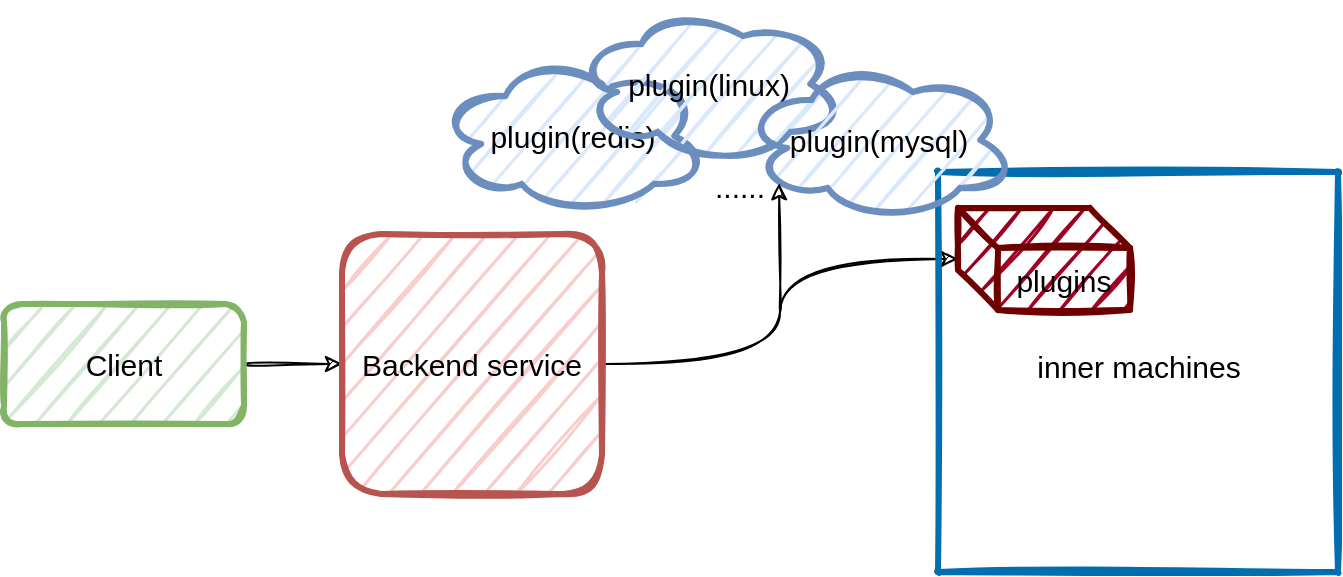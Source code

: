 <mxfile version="20.2.5" type="github">
  <diagram id="hC-IjQVMiCIxiW-yPiq5" name="Page-1">
    <mxGraphModel dx="782" dy="482" grid="0" gridSize="10" guides="1" tooltips="1" connect="1" arrows="1" fold="1" page="1" pageScale="1" pageWidth="1654" pageHeight="2336" math="0" shadow="0">
      <root>
        <mxCell id="0" />
        <mxCell id="1" parent="0" />
        <mxCell id="Xsw3Dskohj3E_546X5E0-4" value="" style="edgeStyle=orthogonalEdgeStyle;rounded=1;orthogonalLoop=1;jettySize=auto;html=1;fontSize=15;curved=1;sketch=1;" parent="1" source="Xsw3Dskohj3E_546X5E0-2" target="Xsw3Dskohj3E_546X5E0-3" edge="1">
          <mxGeometry relative="1" as="geometry" />
        </mxCell>
        <mxCell id="Xsw3Dskohj3E_546X5E0-2" value="Client" style="rounded=1;whiteSpace=wrap;html=1;strokeWidth=3;fontSize=15;fillColor=#d5e8d4;strokeColor=#82b366;sketch=1;" parent="1" vertex="1">
          <mxGeometry x="39" y="253" width="120" height="60" as="geometry" />
        </mxCell>
        <mxCell id="Xsw3Dskohj3E_546X5E0-13" style="edgeStyle=orthogonalEdgeStyle;rounded=1;orthogonalLoop=1;jettySize=auto;html=1;fontSize=15;curved=1;sketch=1;" parent="1" source="Xsw3Dskohj3E_546X5E0-3" target="Xsw3Dskohj3E_546X5E0-8" edge="1">
          <mxGeometry relative="1" as="geometry" />
        </mxCell>
        <mxCell id="Xsw3Dskohj3E_546X5E0-3" value="Backend service" style="whiteSpace=wrap;html=1;aspect=fixed;fontSize=15;strokeWidth=3;fillColor=#f8cecc;strokeColor=#b85450;sketch=1;rounded=1;" parent="1" vertex="1">
          <mxGeometry x="208" y="218" width="130" height="130" as="geometry" />
        </mxCell>
        <mxCell id="Xsw3Dskohj3E_546X5E0-6" value="" style="swimlane;startSize=0;fontSize=15;strokeWidth=3;fillColor=#1ba1e2;fontColor=#ffffff;strokeColor=#006EAF;sketch=1;rounded=1;" parent="1" vertex="1">
          <mxGeometry x="506" y="187" width="200" height="200" as="geometry">
            <mxRectangle x="392" y="152" width="50" height="44" as="alternateBounds" />
          </mxGeometry>
        </mxCell>
        <mxCell id="Xsw3Dskohj3E_546X5E0-7" value="inner machines" style="text;html=1;align=center;verticalAlign=middle;resizable=0;points=[];autosize=1;strokeColor=none;fillColor=none;fontSize=15;sketch=1;rounded=1;" parent="Xsw3Dskohj3E_546X5E0-6" vertex="1">
          <mxGeometry x="40" y="82" width="120" height="30" as="geometry" />
        </mxCell>
        <mxCell id="Xsw3Dskohj3E_546X5E0-8" value="plugins" style="shape=cube;whiteSpace=wrap;html=1;boundedLbl=1;backgroundOutline=1;darkOpacity=0.05;darkOpacity2=0.1;fontSize=15;strokeWidth=3;fillColor=#a20025;strokeColor=#6F0000;fontColor=#000000;sketch=1;rounded=1;" parent="Xsw3Dskohj3E_546X5E0-6" vertex="1">
          <mxGeometry x="10" y="18" width="86" height="51" as="geometry" />
        </mxCell>
        <mxCell id="Xsw3Dskohj3E_546X5E0-9" value="plugin(redis)" style="ellipse;shape=cloud;whiteSpace=wrap;html=1;fontSize=15;strokeWidth=3;fillColor=#dae8fc;strokeColor=#6c8ebf;sketch=1;rounded=1;" parent="1" vertex="1">
          <mxGeometry x="256" y="129" width="135" height="80" as="geometry" />
        </mxCell>
        <mxCell id="Xsw3Dskohj3E_546X5E0-10" value="plugin(linux)" style="ellipse;shape=cloud;whiteSpace=wrap;html=1;fontSize=15;strokeWidth=3;fillColor=#dae8fc;strokeColor=#6c8ebf;sketch=1;rounded=1;" parent="1" vertex="1">
          <mxGeometry x="324" y="103" width="135" height="80" as="geometry" />
        </mxCell>
        <mxCell id="Xsw3Dskohj3E_546X5E0-11" value="......" style="text;html=1;strokeColor=none;fillColor=none;align=center;verticalAlign=middle;whiteSpace=wrap;rounded=1;fontSize=15;sketch=1;" parent="1" vertex="1">
          <mxGeometry x="377" y="179" width="60" height="30" as="geometry" />
        </mxCell>
        <mxCell id="Xsw3Dskohj3E_546X5E0-12" value="plugin(mysql)" style="ellipse;shape=cloud;whiteSpace=wrap;html=1;fontSize=15;strokeWidth=3;fillColor=#dae8fc;strokeColor=#6c8ebf;sketch=1;rounded=1;" parent="1" vertex="1">
          <mxGeometry x="409" y="131" width="135" height="80" as="geometry" />
        </mxCell>
        <mxCell id="Xsw3Dskohj3E_546X5E0-14" value="" style="endArrow=classic;html=1;rounded=1;fontSize=15;entryX=0.13;entryY=0.77;entryDx=0;entryDy=0;entryPerimeter=0;curved=1;sketch=1;" parent="1" target="Xsw3Dskohj3E_546X5E0-12" edge="1">
          <mxGeometry width="50" height="50" relative="1" as="geometry">
            <mxPoint x="427" y="257" as="sourcePoint" />
            <mxPoint x="474" y="234" as="targetPoint" />
          </mxGeometry>
        </mxCell>
      </root>
    </mxGraphModel>
  </diagram>
</mxfile>
